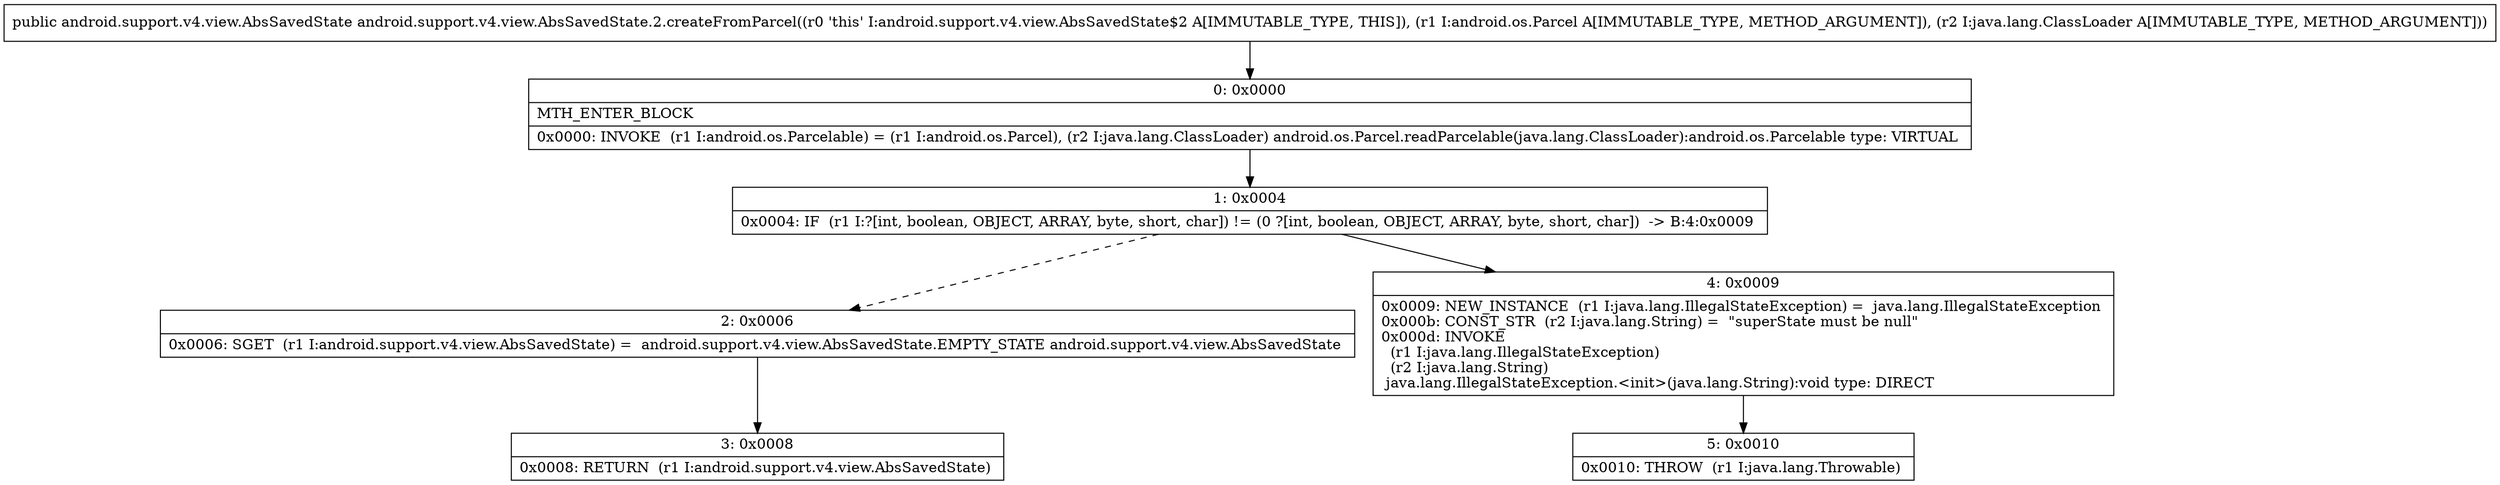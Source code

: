 digraph "CFG forandroid.support.v4.view.AbsSavedState.2.createFromParcel(Landroid\/os\/Parcel;Ljava\/lang\/ClassLoader;)Landroid\/support\/v4\/view\/AbsSavedState;" {
Node_0 [shape=record,label="{0\:\ 0x0000|MTH_ENTER_BLOCK\l|0x0000: INVOKE  (r1 I:android.os.Parcelable) = (r1 I:android.os.Parcel), (r2 I:java.lang.ClassLoader) android.os.Parcel.readParcelable(java.lang.ClassLoader):android.os.Parcelable type: VIRTUAL \l}"];
Node_1 [shape=record,label="{1\:\ 0x0004|0x0004: IF  (r1 I:?[int, boolean, OBJECT, ARRAY, byte, short, char]) != (0 ?[int, boolean, OBJECT, ARRAY, byte, short, char])  \-\> B:4:0x0009 \l}"];
Node_2 [shape=record,label="{2\:\ 0x0006|0x0006: SGET  (r1 I:android.support.v4.view.AbsSavedState) =  android.support.v4.view.AbsSavedState.EMPTY_STATE android.support.v4.view.AbsSavedState \l}"];
Node_3 [shape=record,label="{3\:\ 0x0008|0x0008: RETURN  (r1 I:android.support.v4.view.AbsSavedState) \l}"];
Node_4 [shape=record,label="{4\:\ 0x0009|0x0009: NEW_INSTANCE  (r1 I:java.lang.IllegalStateException) =  java.lang.IllegalStateException \l0x000b: CONST_STR  (r2 I:java.lang.String) =  \"superState must be null\" \l0x000d: INVOKE  \l  (r1 I:java.lang.IllegalStateException)\l  (r2 I:java.lang.String)\l java.lang.IllegalStateException.\<init\>(java.lang.String):void type: DIRECT \l}"];
Node_5 [shape=record,label="{5\:\ 0x0010|0x0010: THROW  (r1 I:java.lang.Throwable) \l}"];
MethodNode[shape=record,label="{public android.support.v4.view.AbsSavedState android.support.v4.view.AbsSavedState.2.createFromParcel((r0 'this' I:android.support.v4.view.AbsSavedState$2 A[IMMUTABLE_TYPE, THIS]), (r1 I:android.os.Parcel A[IMMUTABLE_TYPE, METHOD_ARGUMENT]), (r2 I:java.lang.ClassLoader A[IMMUTABLE_TYPE, METHOD_ARGUMENT])) }"];
MethodNode -> Node_0;
Node_0 -> Node_1;
Node_1 -> Node_2[style=dashed];
Node_1 -> Node_4;
Node_2 -> Node_3;
Node_4 -> Node_5;
}

